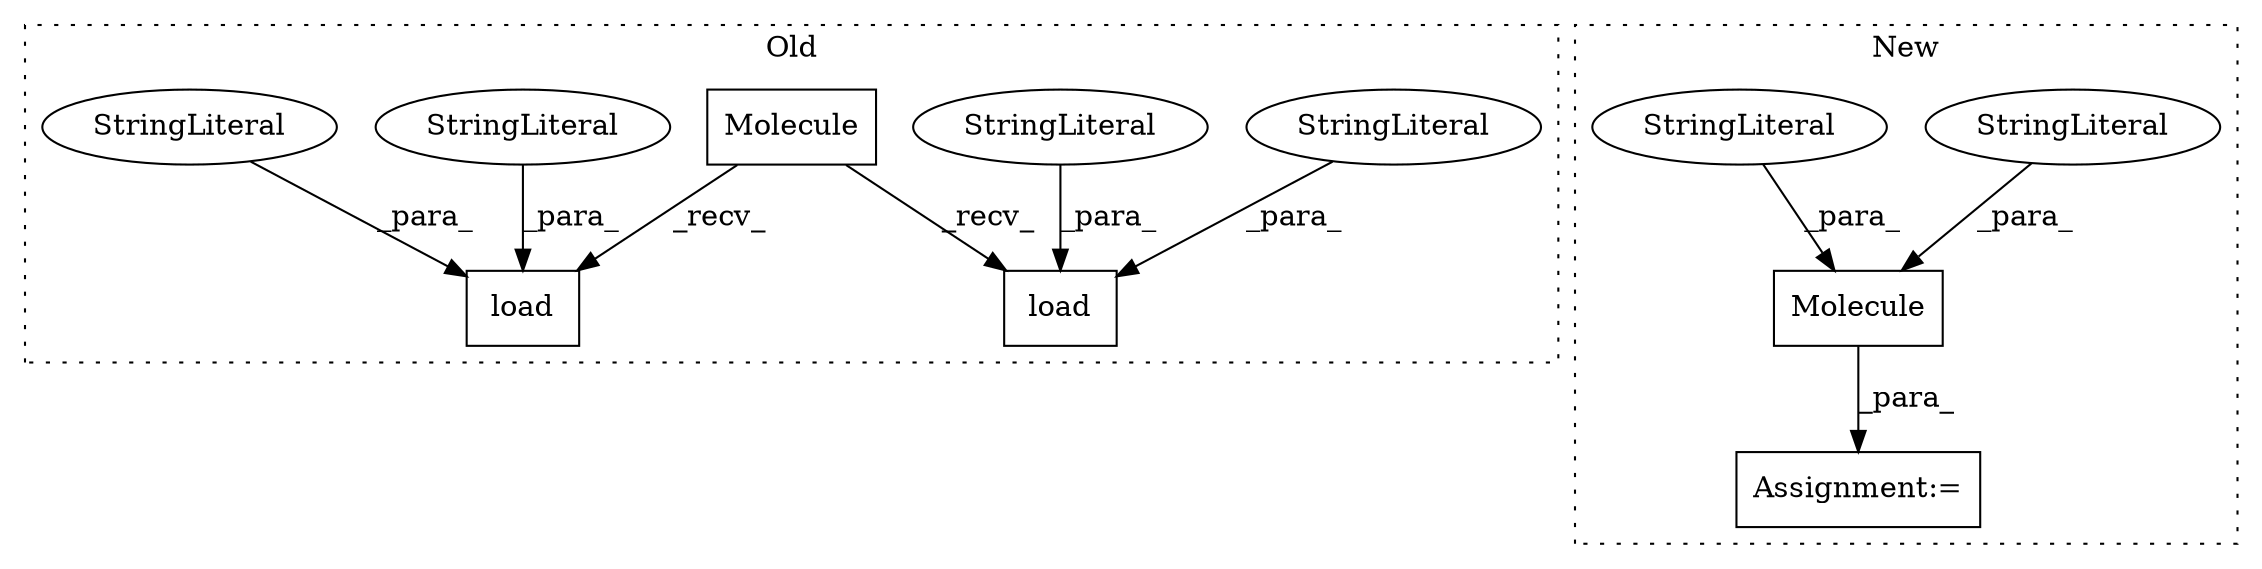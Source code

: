 digraph G {
subgraph cluster0 {
1 [label="Molecule" a="32" s="1588" l="10" shape="box"];
3 [label="load" a="32" s="1651,1670" l="5,1" shape="box"];
4 [label="StringLiteral" a="45" s="1656" l="6" shape="ellipse"];
6 [label="load" a="32" s="1730,1772" l="5,1" shape="box"];
8 [label="StringLiteral" a="45" s="1765" l="7" shape="ellipse"];
9 [label="StringLiteral" a="45" s="1735" l="29" shape="ellipse"];
11 [label="StringLiteral" a="45" s="1663" l="7" shape="ellipse"];
label = "Old";
style="dotted";
}
subgraph cluster1 {
2 [label="Molecule" a="32" s="1852,1875" l="9,1" shape="box"];
5 [label="StringLiteral" a="45" s="1868" l="7" shape="ellipse"];
7 [label="Assignment:=" a="7" s="1851" l="1" shape="box"];
10 [label="StringLiteral" a="45" s="1861" l="6" shape="ellipse"];
label = "New";
style="dotted";
}
1 -> 3 [label="_recv_"];
1 -> 6 [label="_recv_"];
2 -> 7 [label="_para_"];
4 -> 3 [label="_para_"];
5 -> 2 [label="_para_"];
8 -> 6 [label="_para_"];
9 -> 6 [label="_para_"];
10 -> 2 [label="_para_"];
11 -> 3 [label="_para_"];
}
